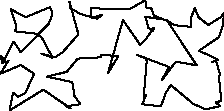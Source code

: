 unitsize(0.001cm);
draw((1380,939)--(1795,962));
draw((1795,962)--(1787,1009));
draw((1787,1009)--(2097,981));
draw((2097,981)--(1917,687));
draw((1917,687)--(2178,1619));
draw((2178,1619)--(2482,1183));
draw((2482,1183)--(2586,1286));
draw((2586,1286)--(2721,1482));
draw((2721,1482)--(2716,1432));
draw((2716,1432)--(2628,1479));
draw((2628,1479)--(2576,1676));
draw((2576,1676)--(2945,1622));
draw((2945,1622)--(3085,1528));
draw((3085,1528)--(3384,1498));
draw((3384,1498)--(3373,1646));
draw((3373,1646)--(3447,1830));
draw((3447,1830)--(3510,1671));
draw((3510,1671)--(3683,1533));
draw((3683,1533)--(3911,1673));
draw((3911,1673)--(3955,1743));
draw((3955,1743)--(3950,1558));
draw((3950,1558)--(3874,1318));
draw((3874,1318)--(3520,1079));
draw((3520,1079)--(3854,923));
draw((3854,923)--(3756,882));
draw((3756,882)--(3822,899));
draw((3822,899)--(3888,666));
draw((3888,666)--(3875,598));
draw((3875,598)--(3913,192));
draw((3913,192)--(3815,169));
draw((3815,169)--(3893,102));
draw((3893,102)--(3640,43));
draw((3640,43)--(3416,143));
draw((3416,143)--(3022,474));
draw((3022,474)--(2936,337));
draw((2936,337)--(2848,96));
draw((2848,96)--(2519,135));
draw((2519,135)--(2588,302));
draw((2588,302)--(2542,236));
draw((2542,236)--(2573,599));
draw((2573,599)--(2599,901));
draw((2599,901)--(2574,946));
draw((2574,946)--(2421,1007));
draw((2421,1007)--(2991,792));
draw((2991,792)--(2863,558));
draw((2863,558)--(3113,885));
draw((3113,885)--(3479,821));
draw((3479,821)--(2961,1605));
draw((2961,1605)--(2728,1698));
draw((2728,1698)--(2678,1825));
draw((2678,1825)--(2597,1830));
draw((2597,1830)--(2573,1969));
draw((2573,1969)--(2290,1810));
draw((2290,1810)--(2139,1806));
draw((2139,1806)--(1621,1830));
draw((1621,1830)--(1625,1651));
draw((1625,1651)--(1807,1711));
draw((1807,1711)--(1724,1642));
draw((1724,1642)--(1424,1728));
draw((1424,1728)--(1251,1832));
draw((1251,1832)--(1247,1945));
draw((1247,1945)--(1234,1946));
draw((1234,1946)--(1393,1368));
draw((1393,1368)--(1115,1052));
draw((1115,1052)--(984,965));
draw((984,965)--(742,1025));
draw((742,1025)--(938,955));
draw((938,955)--(738,1325));
draw((738,1325)--(611,1384));
draw((611,1384)--(274,1420));
draw((274,1420)--(298,1513));
draw((298,1513)--(198,1810));
draw((198,1810)--(463,1670));
draw((463,1670)--(890,1846));
draw((890,1846)--(929,1766));
draw((929,1766)--(928,1700));
draw((928,1700)--(872,1559));
draw((872,1559)--(378,1048));
draw((378,1048)--(252,1240));
draw((252,1240)--(53,857));
draw((53,857)--(22,987));
draw((22,987)--(123,862));
draw((123,862)--(161,906));
draw((161,906)--(19,674));
draw((19,674)--(376,825));
draw((376,825)--(611,673));
draw((611,673)--(457,334));
draw((457,334)--(327,265));
draw((327,265)--(241,341));
draw((241,341)--(178,24));
draw((178,24)--(776,392));
draw((776,392)--(953,268));
draw((953,268)--(1256,61));
draw((1256,61)--(1178,100));
draw((1178,100)--(1429,134));
draw((1429,134)--(1323,280));
draw((1323,280)--(1286,525));
draw((1286,525)--(839,620));
draw((839,620)--(1187,706));
draw((1187,706)--(1380,939));
